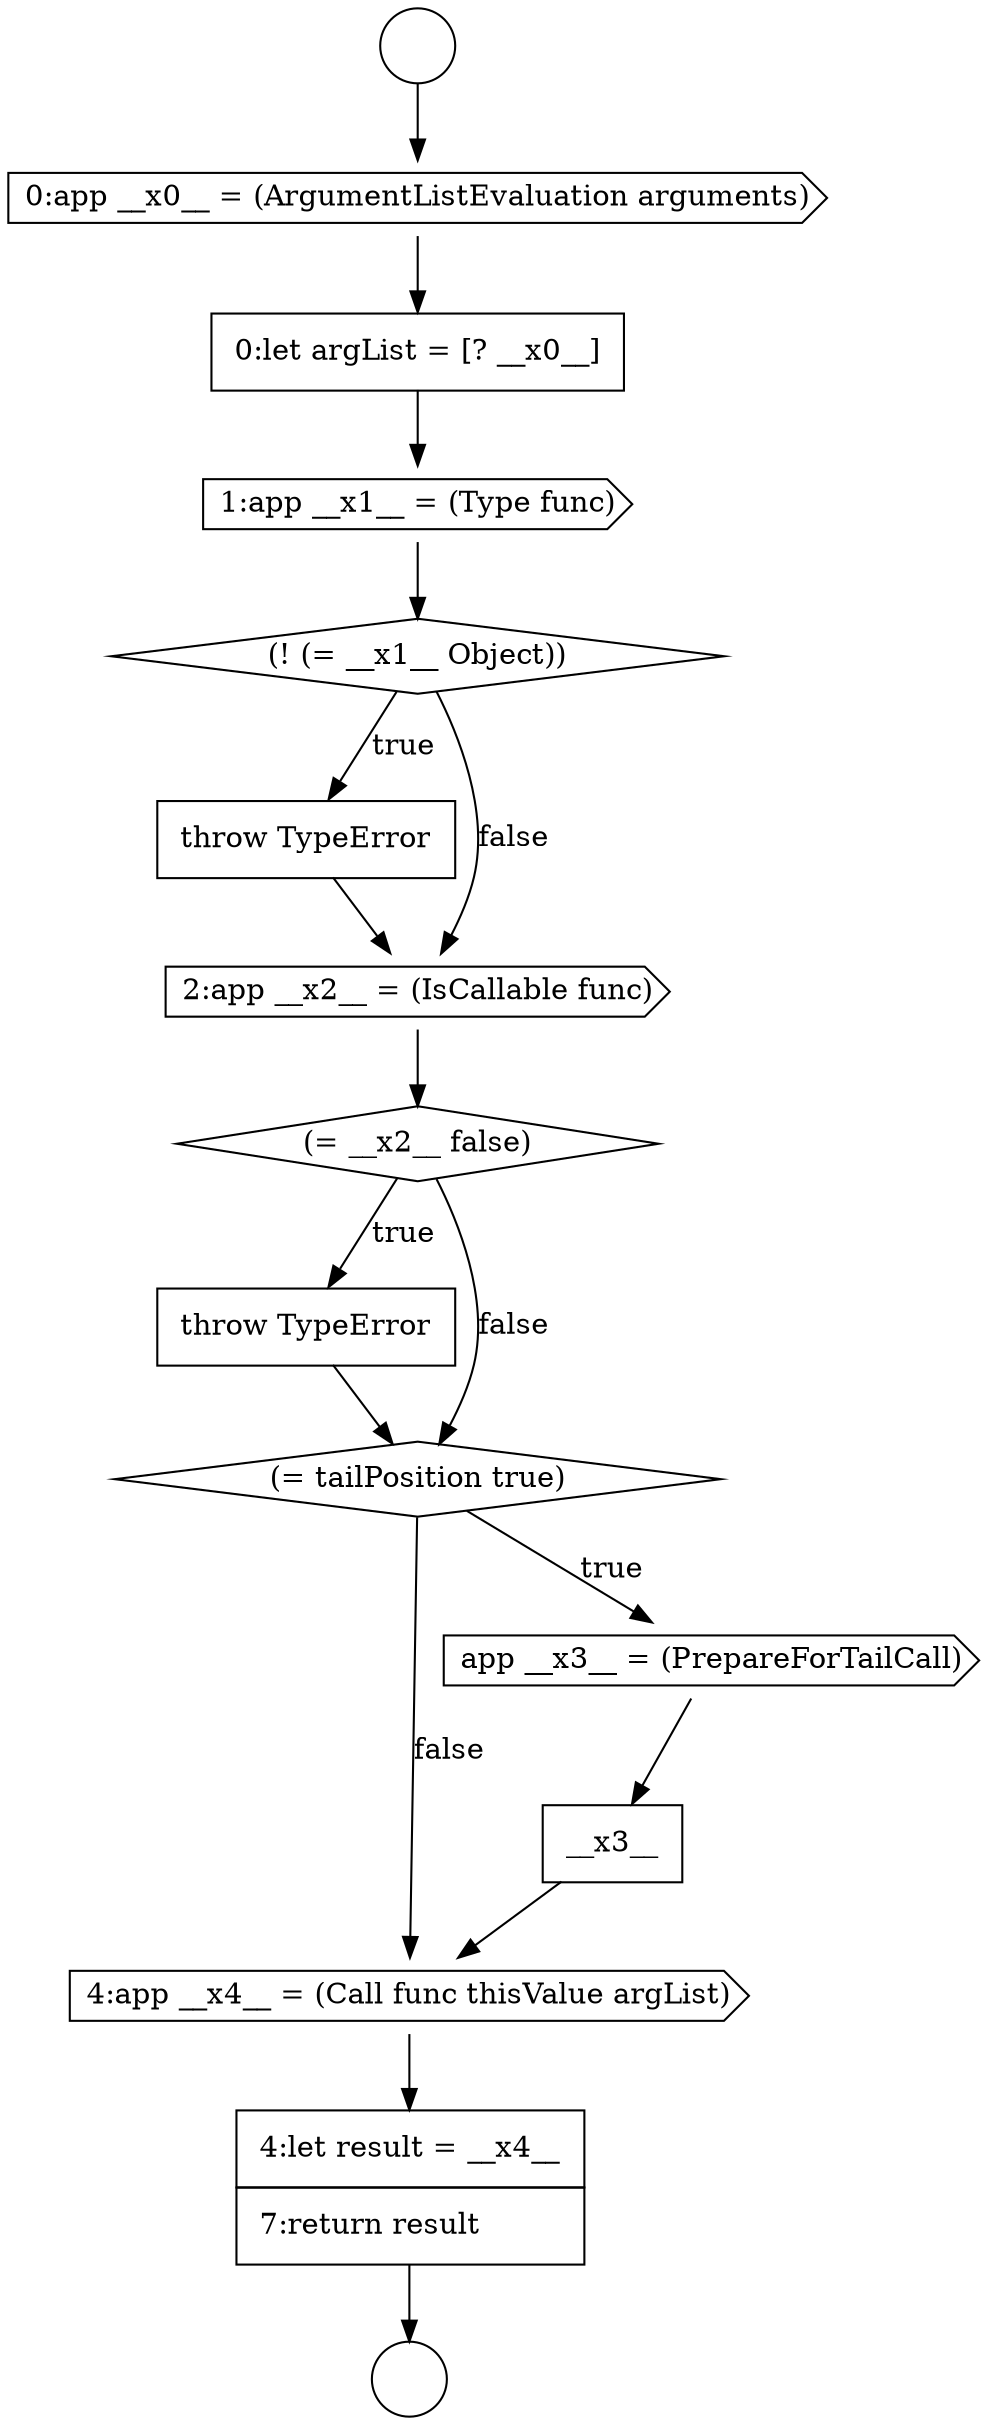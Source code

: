 digraph {
  node4047 [shape=none, margin=0, label=<<font color="black">
    <table border="0" cellborder="1" cellspacing="0" cellpadding="10">
      <tr><td align="left">__x3__</td></tr>
    </table>
  </font>> color="black" fillcolor="white" style=filled]
  node4044 [shape=none, margin=0, label=<<font color="black">
    <table border="0" cellborder="1" cellspacing="0" cellpadding="10">
      <tr><td align="left">throw TypeError</td></tr>
    </table>
  </font>> color="black" fillcolor="white" style=filled]
  node4048 [shape=cds, label=<<font color="black">4:app __x4__ = (Call func thisValue argList)</font>> color="black" fillcolor="white" style=filled]
  node4049 [shape=none, margin=0, label=<<font color="black">
    <table border="0" cellborder="1" cellspacing="0" cellpadding="10">
      <tr><td align="left">4:let result = __x4__</td></tr>
      <tr><td align="left">7:return result</td></tr>
    </table>
  </font>> color="black" fillcolor="white" style=filled]
  node4036 [shape=circle label=" " color="black" fillcolor="white" style=filled]
  node4041 [shape=none, margin=0, label=<<font color="black">
    <table border="0" cellborder="1" cellspacing="0" cellpadding="10">
      <tr><td align="left">throw TypeError</td></tr>
    </table>
  </font>> color="black" fillcolor="white" style=filled]
  node4046 [shape=cds, label=<<font color="black">app __x3__ = (PrepareForTailCall)</font>> color="black" fillcolor="white" style=filled]
  node4042 [shape=cds, label=<<font color="black">2:app __x2__ = (IsCallable func)</font>> color="black" fillcolor="white" style=filled]
  node4039 [shape=cds, label=<<font color="black">1:app __x1__ = (Type func)</font>> color="black" fillcolor="white" style=filled]
  node4043 [shape=diamond, label=<<font color="black">(= __x2__ false)</font>> color="black" fillcolor="white" style=filled]
  node4037 [shape=cds, label=<<font color="black">0:app __x0__ = (ArgumentListEvaluation arguments)</font>> color="black" fillcolor="white" style=filled]
  node4040 [shape=diamond, label=<<font color="black">(! (= __x1__ Object))</font>> color="black" fillcolor="white" style=filled]
  node4038 [shape=none, margin=0, label=<<font color="black">
    <table border="0" cellborder="1" cellspacing="0" cellpadding="10">
      <tr><td align="left">0:let argList = [? __x0__]</td></tr>
    </table>
  </font>> color="black" fillcolor="white" style=filled]
  node4045 [shape=diamond, label=<<font color="black">(= tailPosition true)</font>> color="black" fillcolor="white" style=filled]
  node4035 [shape=circle label=" " color="black" fillcolor="white" style=filled]
  node4049 -> node4036 [ color="black"]
  node4038 -> node4039 [ color="black"]
  node4040 -> node4041 [label=<<font color="black">true</font>> color="black"]
  node4040 -> node4042 [label=<<font color="black">false</font>> color="black"]
  node4044 -> node4045 [ color="black"]
  node4042 -> node4043 [ color="black"]
  node4035 -> node4037 [ color="black"]
  node4047 -> node4048 [ color="black"]
  node4045 -> node4046 [label=<<font color="black">true</font>> color="black"]
  node4045 -> node4048 [label=<<font color="black">false</font>> color="black"]
  node4046 -> node4047 [ color="black"]
  node4043 -> node4044 [label=<<font color="black">true</font>> color="black"]
  node4043 -> node4045 [label=<<font color="black">false</font>> color="black"]
  node4039 -> node4040 [ color="black"]
  node4041 -> node4042 [ color="black"]
  node4037 -> node4038 [ color="black"]
  node4048 -> node4049 [ color="black"]
}
